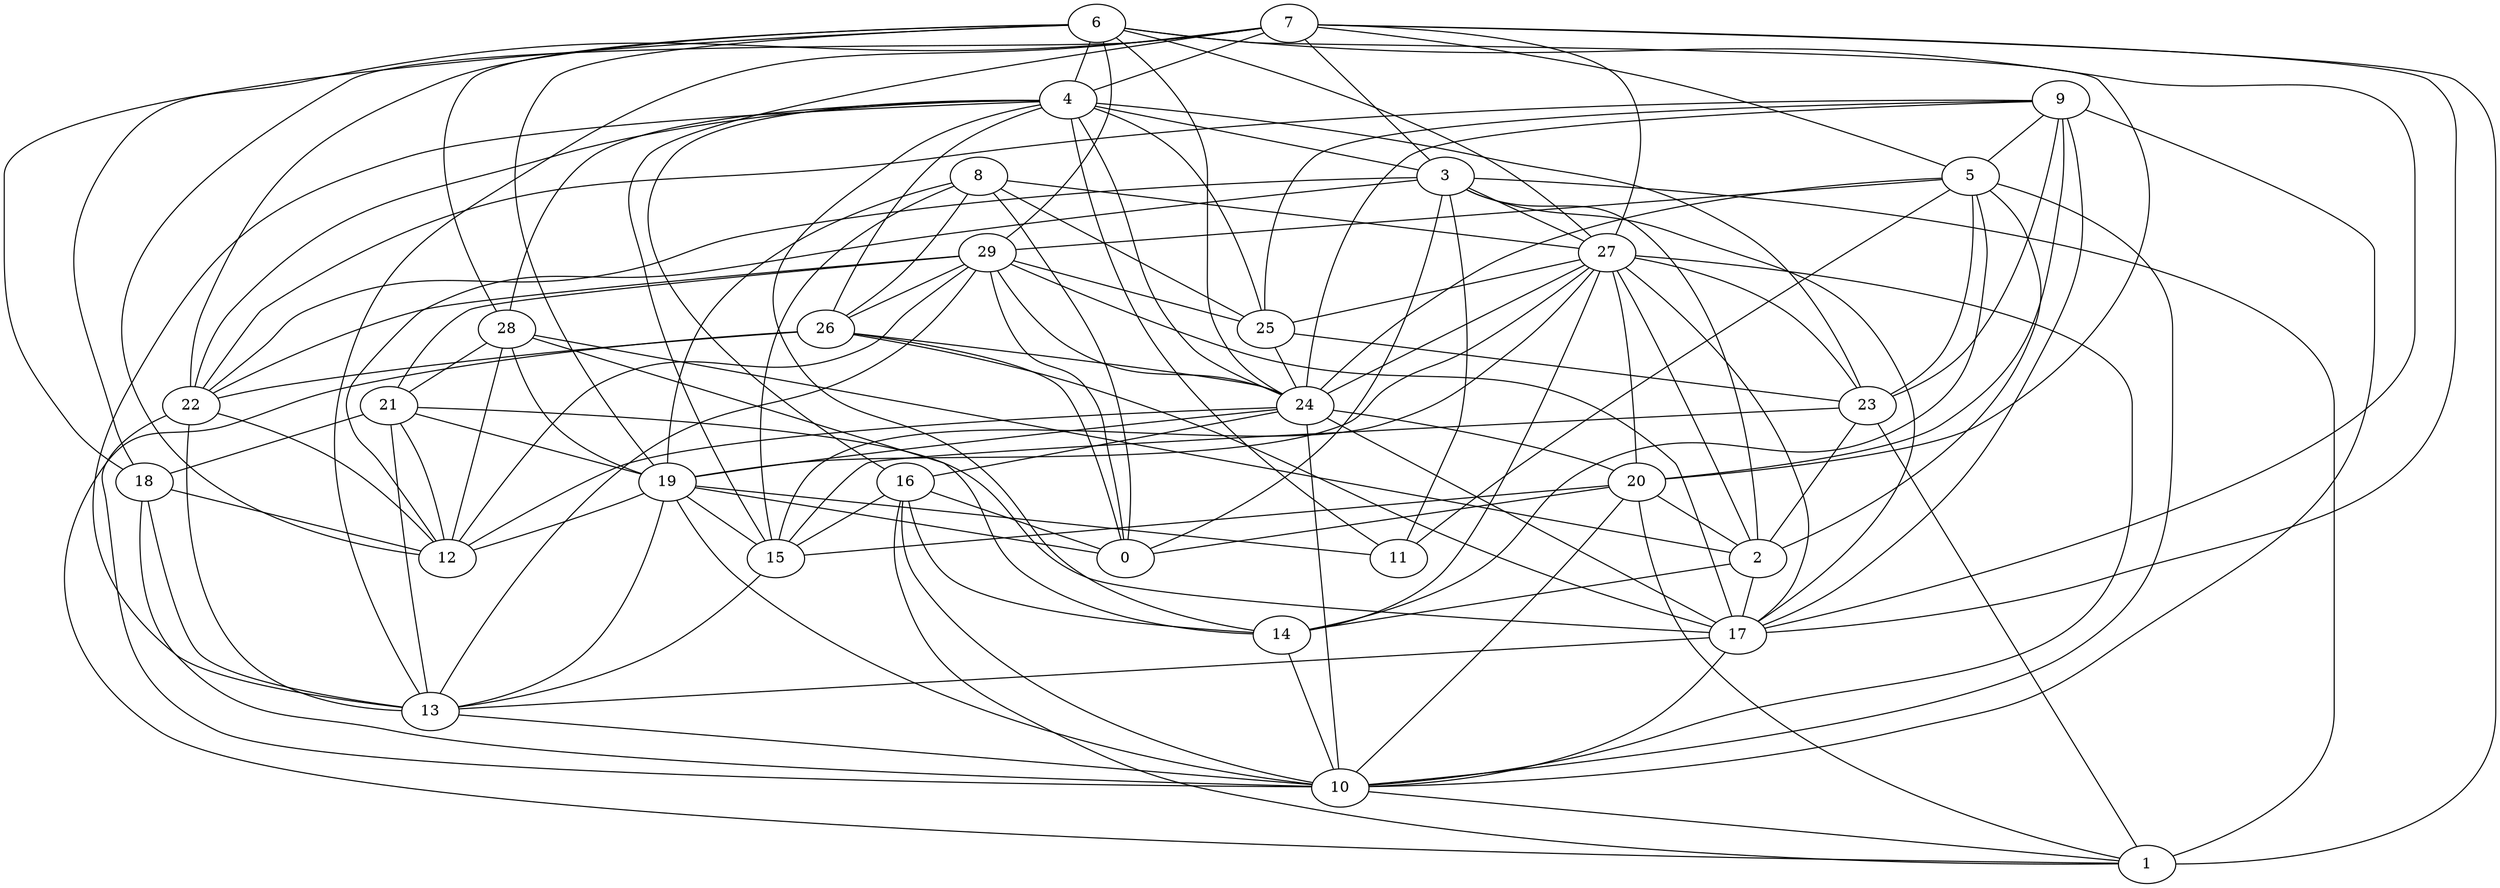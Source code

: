 digraph GG_graph {

subgraph G_graph {
edge [color = black]
"16" -> "10" [dir = none]
"16" -> "15" [dir = none]
"25" -> "23" [dir = none]
"9" -> "17" [dir = none]
"9" -> "25" [dir = none]
"9" -> "24" [dir = none]
"9" -> "20" [dir = none]
"9" -> "23" [dir = none]
"9" -> "22" [dir = none]
"22" -> "12" [dir = none]
"20" -> "2" [dir = none]
"20" -> "15" [dir = none]
"20" -> "1" [dir = none]
"26" -> "22" [dir = none]
"26" -> "17" [dir = none]
"26" -> "1" [dir = none]
"26" -> "24" [dir = none]
"14" -> "10" [dir = none]
"21" -> "18" [dir = none]
"21" -> "19" [dir = none]
"21" -> "13" [dir = none]
"21" -> "17" [dir = none]
"23" -> "15" [dir = none]
"23" -> "1" [dir = none]
"23" -> "2" [dir = none]
"27" -> "2" [dir = none]
"27" -> "25" [dir = none]
"27" -> "24" [dir = none]
"27" -> "15" [dir = none]
"27" -> "14" [dir = none]
"27" -> "23" [dir = none]
"27" -> "17" [dir = none]
"29" -> "22" [dir = none]
"29" -> "12" [dir = none]
"29" -> "13" [dir = none]
"29" -> "17" [dir = none]
"29" -> "24" [dir = none]
"29" -> "21" [dir = none]
"29" -> "0" [dir = none]
"29" -> "26" [dir = none]
"15" -> "13" [dir = none]
"24" -> "20" [dir = none]
"24" -> "19" [dir = none]
"24" -> "17" [dir = none]
"24" -> "10" [dir = none]
"24" -> "12" [dir = none]
"24" -> "16" [dir = none]
"18" -> "13" [dir = none]
"18" -> "12" [dir = none]
"19" -> "11" [dir = none]
"19" -> "0" [dir = none]
"19" -> "15" [dir = none]
"3" -> "0" [dir = none]
"3" -> "11" [dir = none]
"3" -> "17" [dir = none]
"3" -> "27" [dir = none]
"6" -> "4" [dir = none]
"6" -> "29" [dir = none]
"6" -> "27" [dir = none]
"6" -> "17" [dir = none]
"6" -> "28" [dir = none]
"5" -> "29" [dir = none]
"5" -> "23" [dir = none]
"5" -> "24" [dir = none]
"5" -> "11" [dir = none]
"5" -> "2" [dir = none]
"4" -> "3" [dir = none]
"4" -> "25" [dir = none]
"4" -> "11" [dir = none]
"4" -> "24" [dir = none]
"4" -> "23" [dir = none]
"4" -> "26" [dir = none]
"28" -> "12" [dir = none]
"28" -> "14" [dir = none]
"28" -> "19" [dir = none]
"17" -> "10" [dir = none]
"10" -> "1" [dir = none]
"7" -> "4" [dir = none]
"7" -> "27" [dir = none]
"7" -> "15" [dir = none]
"7" -> "1" [dir = none]
"7" -> "5" [dir = none]
"7" -> "3" [dir = none]
"7" -> "13" [dir = none]
"8" -> "26" [dir = none]
"8" -> "25" [dir = none]
"8" -> "0" [dir = none]
"16" -> "14" [dir = none]
"19" -> "12" [dir = none]
"4" -> "28" [dir = none]
"3" -> "2" [dir = none]
"18" -> "10" [dir = none]
"6" -> "19" [dir = none]
"5" -> "10" [dir = none]
"2" -> "14" [dir = none]
"9" -> "10" [dir = none]
"16" -> "0" [dir = none]
"20" -> "10" [dir = none]
"5" -> "14" [dir = none]
"6" -> "22" [dir = none]
"8" -> "19" [dir = none]
"29" -> "25" [dir = none]
"13" -> "10" [dir = none]
"20" -> "0" [dir = none]
"21" -> "12" [dir = none]
"28" -> "21" [dir = none]
"6" -> "20" [dir = none]
"25" -> "24" [dir = none]
"27" -> "10" [dir = none]
"19" -> "13" [dir = none]
"19" -> "10" [dir = none]
"3" -> "12" [dir = none]
"7" -> "17" [dir = none]
"6" -> "24" [dir = none]
"7" -> "12" [dir = none]
"17" -> "13" [dir = none]
"4" -> "13" [dir = none]
"27" -> "19" [dir = none]
"22" -> "10" [dir = none]
"7" -> "18" [dir = none]
"9" -> "5" [dir = none]
"4" -> "22" [dir = none]
"6" -> "18" [dir = none]
"8" -> "15" [dir = none]
"22" -> "13" [dir = none]
"4" -> "16" [dir = none]
"4" -> "14" [dir = none]
"26" -> "0" [dir = none]
"2" -> "17" [dir = none]
"8" -> "27" [dir = none]
"27" -> "20" [dir = none]
"16" -> "1" [dir = none]
"3" -> "22" [dir = none]
"3" -> "1" [dir = none]
"28" -> "2" [dir = none]
}

}
